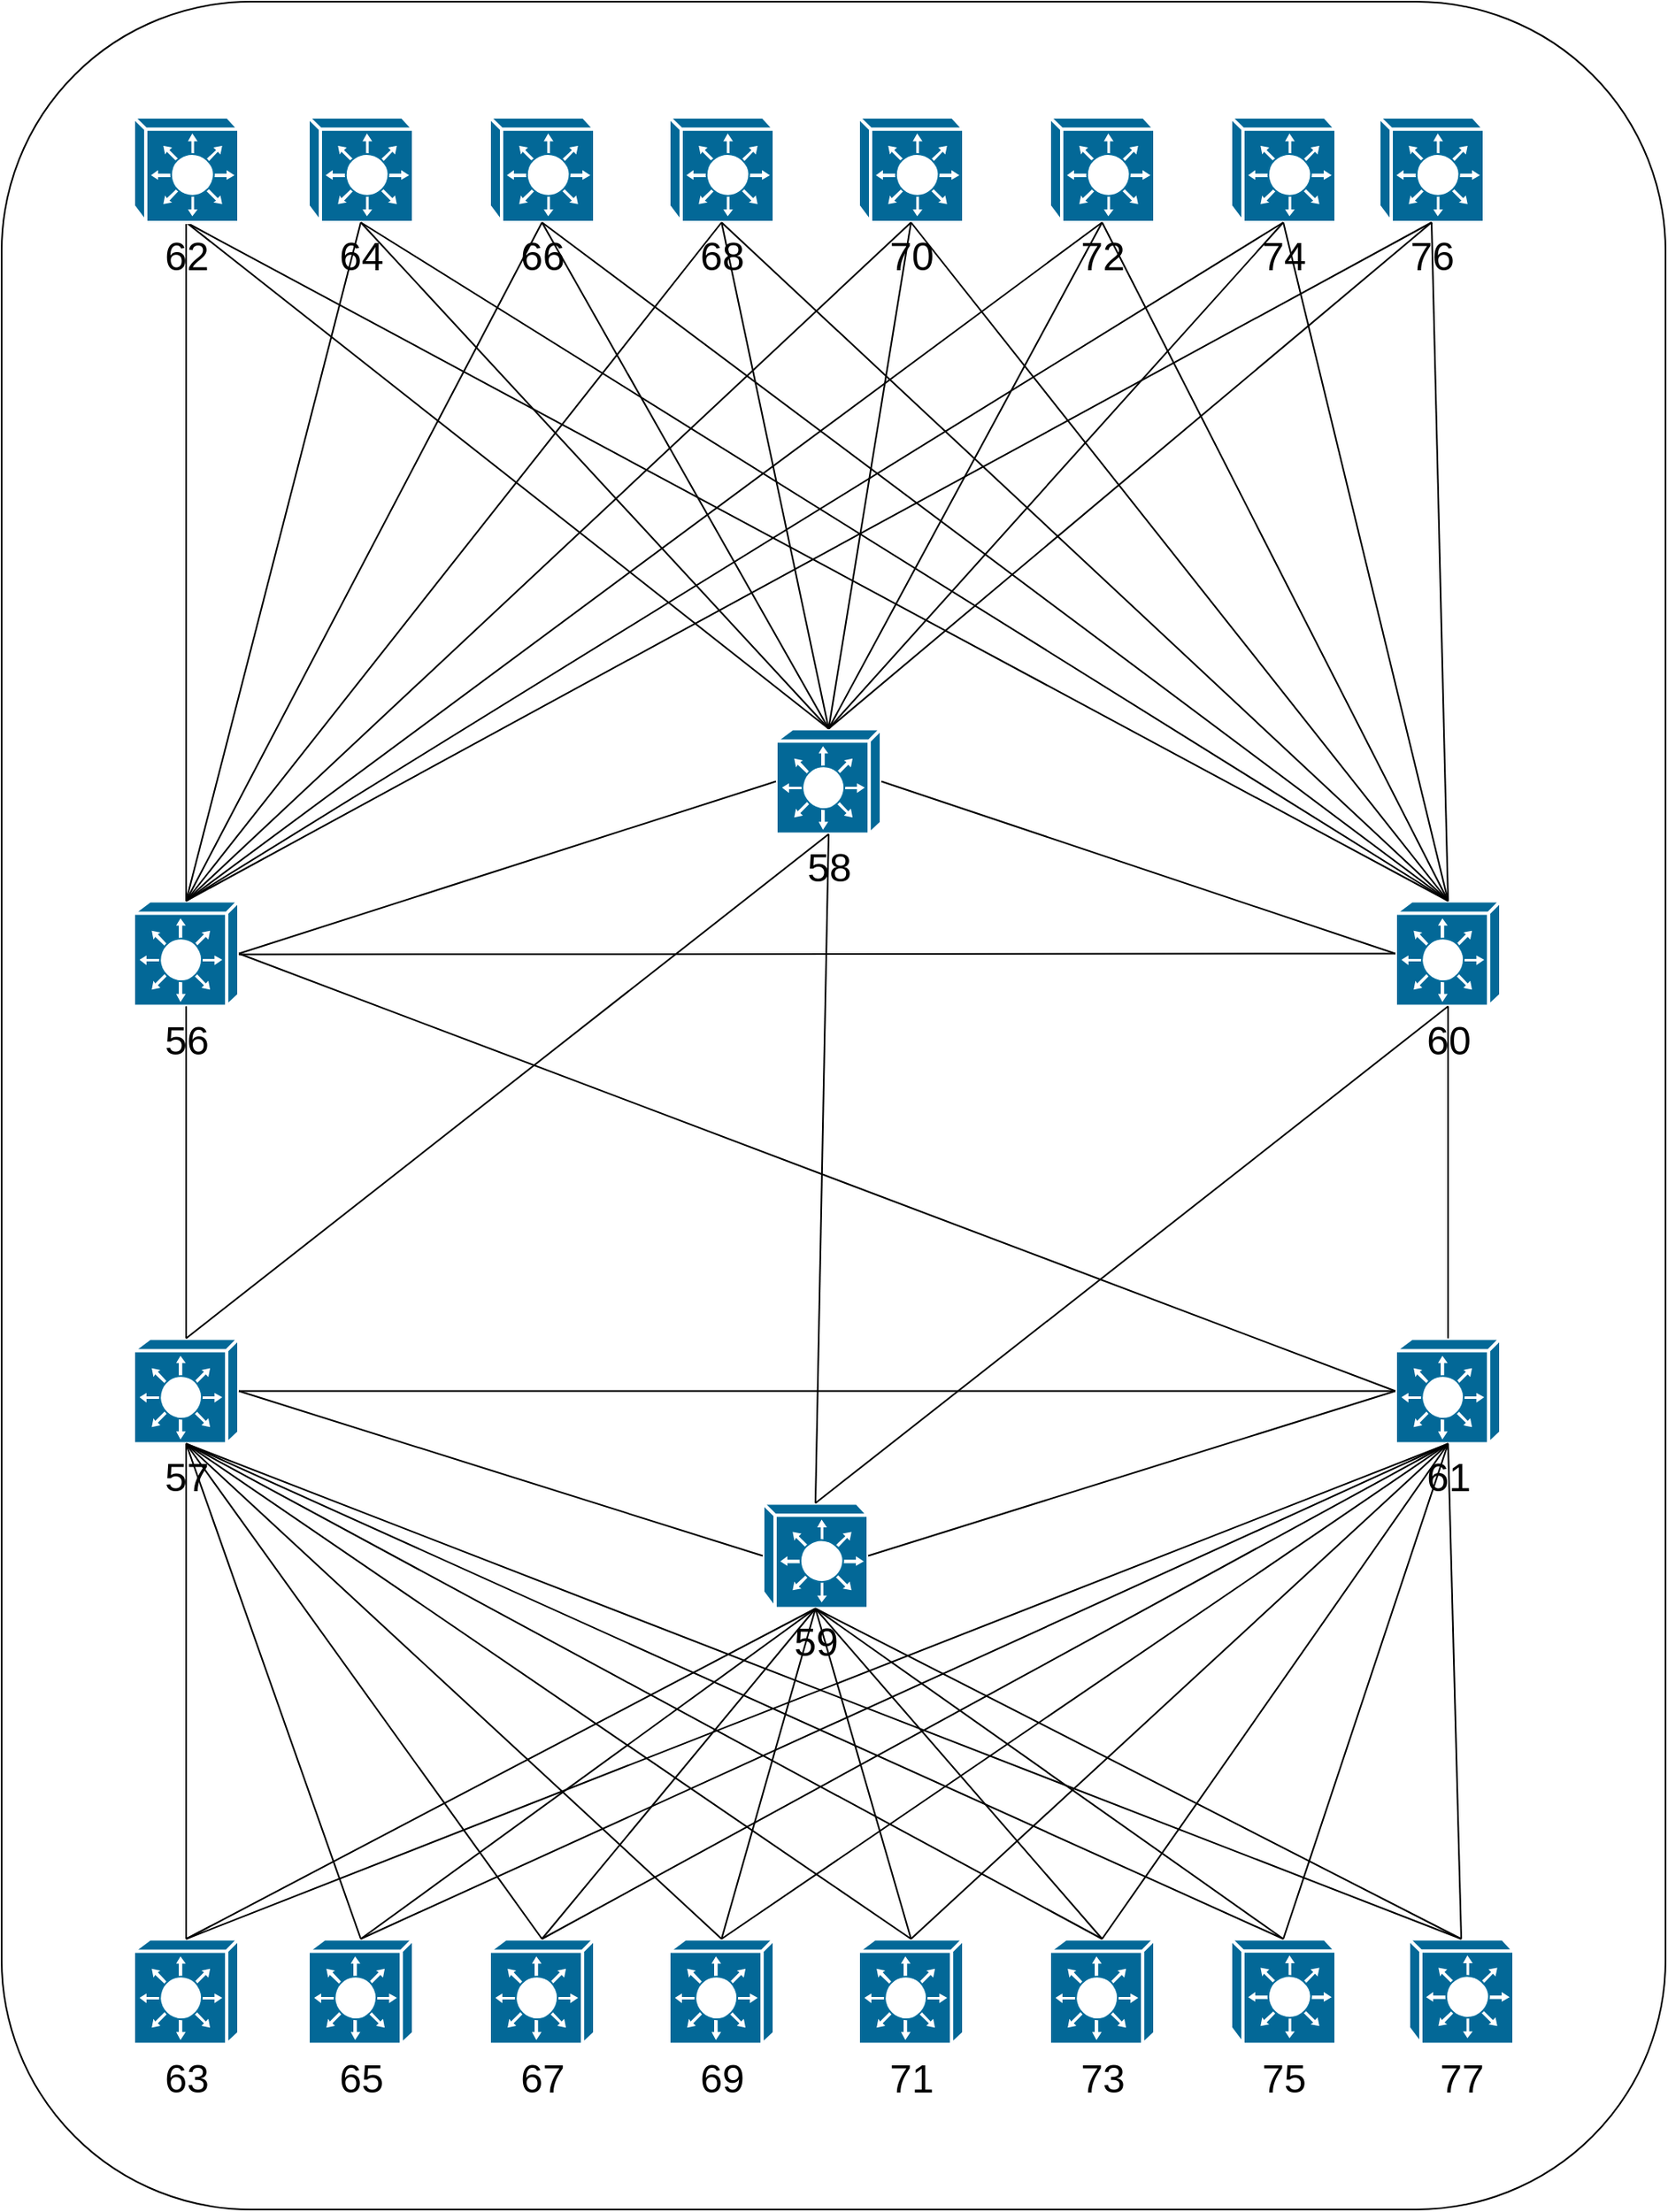 <mxfile version="14.1.8" type="device"><diagram id="rjde7laMvs6sN96tIrLQ" name="第 1 页"><mxGraphModel dx="1037" dy="-570" grid="1" gridSize="10" guides="1" tooltips="1" connect="1" arrows="1" fold="1" page="1" pageScale="1" pageWidth="827" pageHeight="1169" math="0" shadow="0"><root><mxCell id="0"/><mxCell id="1" parent="0"/><mxCell id="OoHhkS9jGcO-R6CdFSvu-1" value="" style="rounded=1;whiteSpace=wrap;html=1;" parent="1" vertex="1"><mxGeometry x="360" y="1710" width="1010" height="1340" as="geometry"/></mxCell><mxCell id="k5Slgiz3u0Eqy7hsrKSK-60" value="&lt;font style=&quot;font-size: 24px&quot;&gt;56&lt;/font&gt;" style="shape=mxgraph.cisco.switches.layer_3_switch;html=1;pointerEvents=1;dashed=0;fillColor=#036897;strokeColor=#ffffff;strokeWidth=2;verticalLabelPosition=bottom;verticalAlign=top;align=center;outlineConnect=0;" parent="1" vertex="1"><mxGeometry x="440" y="2255.75" width="64" height="64" as="geometry"/></mxCell><mxCell id="k5Slgiz3u0Eqy7hsrKSK-61" value="&lt;font style=&quot;font-size: 24px&quot;&gt;57&lt;/font&gt;" style="shape=mxgraph.cisco.switches.layer_3_switch;html=1;pointerEvents=1;dashed=0;fillColor=#036897;strokeColor=#ffffff;strokeWidth=2;verticalLabelPosition=bottom;verticalAlign=top;align=center;outlineConnect=0;" parent="1" vertex="1"><mxGeometry x="440" y="2521.25" width="64" height="64" as="geometry"/></mxCell><mxCell id="k5Slgiz3u0Eqy7hsrKSK-62" value="&lt;font style=&quot;font-size: 24px&quot;&gt;58&lt;/font&gt;" style="shape=mxgraph.cisco.switches.layer_3_switch;html=1;pointerEvents=1;dashed=0;fillColor=#036897;strokeColor=#ffffff;strokeWidth=2;verticalLabelPosition=bottom;verticalAlign=top;align=center;outlineConnect=0;" parent="1" vertex="1"><mxGeometry x="830" y="2151.25" width="64" height="64" as="geometry"/></mxCell><mxCell id="k5Slgiz3u0Eqy7hsrKSK-63" value="&lt;font style=&quot;font-size: 24px&quot;&gt;59&lt;/font&gt;" style="shape=mxgraph.cisco.switches.layer_3_switch;html=1;pointerEvents=1;dashed=0;fillColor=#036897;strokeColor=#ffffff;strokeWidth=2;verticalLabelPosition=bottom;verticalAlign=top;align=center;outlineConnect=0;direction=north;" parent="1" vertex="1"><mxGeometry x="822" y="2621.25" width="64" height="64" as="geometry"/></mxCell><mxCell id="k5Slgiz3u0Eqy7hsrKSK-72" value="&lt;font style=&quot;font-size: 24px&quot;&gt;60&lt;/font&gt;&lt;span style=&quot;color: rgba(0 , 0 , 0 , 0) ; font-family: monospace ; font-size: 0px&quot;&gt;%3CmxGraphModel%3E%3Croot%3E%3CmxCell%20id%3D%220%22%2F%3E%3CmxCell%20id%3D%221%22%20parent%3D%220%22%2F%3E%3CmxCell%20id%3D%222%22%20value%3D%22%26lt%3Bfont%20style%3D%26quot%3Bfont-size%3A%2024px%26quot%3B%26gt%3B0%26lt%3B%2Ffont%26gt%3B%22%20style%3D%22shape%3Dmxgraph.cisco.switches.layer_3_switch%3Bhtml%3D1%3BpointerEvents%3D1%3Bdashed%3D0%3BfillColor%3D%23036897%3BstrokeColor%3D%23ffffff%3BstrokeWidth%3D2%3BverticalLabelPosition%3Dbottom%3BverticalAlign%3Dtop%3Balign%3Dcenter%3BoutlineConnect%3D0%3B%22%20vertex%3D%221%22%20parent%3D%221%22%3E%3CmxGeometry%20x%3D%2290%22%20y%3D%2240%22%20width%3D%2264%22%20height%3D%2264%22%20as%3D%22geometry%22%2F%3E%3C%2FmxCell%3E%3C%2Froot%3E%3C%2FmxGraphModel%3E&lt;/span&gt;" style="shape=mxgraph.cisco.switches.layer_3_switch;html=1;pointerEvents=1;dashed=0;fillColor=#036897;strokeColor=#ffffff;strokeWidth=2;verticalLabelPosition=bottom;verticalAlign=top;align=center;outlineConnect=0;direction=east;" parent="1" vertex="1"><mxGeometry x="1206" y="2255.75" width="64" height="64" as="geometry"/></mxCell><mxCell id="k5Slgiz3u0Eqy7hsrKSK-73" value="&lt;font style=&quot;font-size: 24px&quot;&gt;61&lt;/font&gt;" style="shape=mxgraph.cisco.switches.layer_3_switch;html=1;pointerEvents=1;dashed=0;fillColor=#036897;strokeColor=#ffffff;strokeWidth=2;verticalLabelPosition=bottom;verticalAlign=top;align=center;outlineConnect=0;direction=east;" parent="1" vertex="1"><mxGeometry x="1206" y="2521.25" width="64" height="64" as="geometry"/></mxCell><mxCell id="k5Slgiz3u0Eqy7hsrKSK-75" value="&lt;font style=&quot;font-size: 24px&quot;&gt;63&lt;/font&gt;" style="shape=mxgraph.cisco.switches.layer_3_switch;html=1;pointerEvents=1;dashed=0;fillColor=#036897;strokeColor=#ffffff;strokeWidth=2;verticalLabelPosition=bottom;verticalAlign=top;align=center;outlineConnect=0;" parent="1" vertex="1"><mxGeometry x="440" y="2885.75" width="64" height="64" as="geometry"/></mxCell><mxCell id="k5Slgiz3u0Eqy7hsrKSK-76" value="&lt;font style=&quot;font-size: 24px&quot;&gt;64&lt;/font&gt;" style="shape=mxgraph.cisco.switches.layer_3_switch;html=1;pointerEvents=1;dashed=0;fillColor=#036897;strokeColor=#ffffff;strokeWidth=2;verticalLabelPosition=bottom;verticalAlign=top;align=center;outlineConnect=0;direction=north;" parent="1" vertex="1"><mxGeometry x="546" y="1780" width="64" height="64" as="geometry"/></mxCell><mxCell id="k5Slgiz3u0Eqy7hsrKSK-77" value="&lt;font style=&quot;font-size: 24px&quot;&gt;65&lt;/font&gt;" style="shape=mxgraph.cisco.switches.layer_3_switch;html=1;pointerEvents=1;dashed=0;fillColor=#036897;strokeColor=#ffffff;strokeWidth=2;verticalLabelPosition=bottom;verticalAlign=top;align=center;outlineConnect=0;" parent="1" vertex="1"><mxGeometry x="546" y="2885.75" width="64" height="64" as="geometry"/></mxCell><mxCell id="k5Slgiz3u0Eqy7hsrKSK-78" value="&lt;font style=&quot;font-size: 24px&quot;&gt;66&lt;/font&gt;" style="shape=mxgraph.cisco.switches.layer_3_switch;html=1;pointerEvents=1;dashed=0;fillColor=#036897;strokeColor=#ffffff;strokeWidth=2;verticalLabelPosition=bottom;verticalAlign=top;align=center;outlineConnect=0;direction=north;" parent="1" vertex="1"><mxGeometry x="656" y="1780" width="64" height="64" as="geometry"/></mxCell><mxCell id="k5Slgiz3u0Eqy7hsrKSK-79" value="&lt;span style=&quot;font-size: 24px&quot;&gt;67&lt;/span&gt;" style="shape=mxgraph.cisco.switches.layer_3_switch;html=1;pointerEvents=1;dashed=0;fillColor=#036897;strokeColor=#ffffff;strokeWidth=2;verticalLabelPosition=bottom;verticalAlign=top;align=center;outlineConnect=0;" parent="1" vertex="1"><mxGeometry x="656" y="2885.75" width="64" height="64" as="geometry"/></mxCell><mxCell id="k5Slgiz3u0Eqy7hsrKSK-80" value="&lt;font style=&quot;font-size: 24px&quot;&gt;68&lt;/font&gt;" style="shape=mxgraph.cisco.switches.layer_3_switch;html=1;pointerEvents=1;dashed=0;fillColor=#036897;strokeColor=#ffffff;strokeWidth=2;verticalLabelPosition=bottom;verticalAlign=top;align=center;outlineConnect=0;direction=north;" parent="1" vertex="1"><mxGeometry x="765" y="1780" width="64" height="64" as="geometry"/></mxCell><mxCell id="k5Slgiz3u0Eqy7hsrKSK-81" value="&lt;font style=&quot;font-size: 24px&quot;&gt;69&lt;/font&gt;" style="shape=mxgraph.cisco.switches.layer_3_switch;html=1;pointerEvents=1;dashed=0;fillColor=#036897;strokeColor=#ffffff;strokeWidth=2;verticalLabelPosition=bottom;verticalAlign=top;align=center;outlineConnect=0;" parent="1" vertex="1"><mxGeometry x="765" y="2885.75" width="64" height="64" as="geometry"/></mxCell><mxCell id="k5Slgiz3u0Eqy7hsrKSK-83" value="&lt;font style=&quot;font-size: 24px&quot;&gt;70&lt;/font&gt;" style="shape=mxgraph.cisco.switches.layer_3_switch;html=1;pointerEvents=1;dashed=0;fillColor=#036897;strokeColor=#ffffff;strokeWidth=2;verticalLabelPosition=bottom;verticalAlign=top;align=center;outlineConnect=0;direction=north;" parent="1" vertex="1"><mxGeometry x="880" y="1780" width="64" height="64" as="geometry"/></mxCell><mxCell id="k5Slgiz3u0Eqy7hsrKSK-86" value="&lt;font style=&quot;font-size: 24px&quot;&gt;71&lt;/font&gt;" style="shape=mxgraph.cisco.switches.layer_3_switch;html=1;pointerEvents=1;dashed=0;fillColor=#036897;strokeColor=#ffffff;strokeWidth=2;verticalLabelPosition=bottom;verticalAlign=top;align=center;outlineConnect=0;" parent="1" vertex="1"><mxGeometry x="880" y="2885.75" width="64" height="64" as="geometry"/></mxCell><mxCell id="k5Slgiz3u0Eqy7hsrKSK-87" value="&lt;font style=&quot;font-size: 24px&quot;&gt;72&lt;/font&gt;" style="shape=mxgraph.cisco.switches.layer_3_switch;html=1;pointerEvents=1;dashed=0;fillColor=#036897;strokeColor=#ffffff;strokeWidth=2;verticalLabelPosition=bottom;verticalAlign=top;align=center;outlineConnect=0;direction=north;" parent="1" vertex="1"><mxGeometry x="996" y="1780" width="64" height="64" as="geometry"/></mxCell><mxCell id="k5Slgiz3u0Eqy7hsrKSK-88" value="&lt;font style=&quot;font-size: 24px&quot;&gt;73&lt;/font&gt;" style="shape=mxgraph.cisco.switches.layer_3_switch;html=1;pointerEvents=1;dashed=0;fillColor=#036897;strokeColor=#ffffff;strokeWidth=2;verticalLabelPosition=bottom;verticalAlign=top;align=center;outlineConnect=0;" parent="1" vertex="1"><mxGeometry x="996" y="2885.75" width="64" height="64" as="geometry"/></mxCell><mxCell id="k5Slgiz3u0Eqy7hsrKSK-89" value="&lt;font style=&quot;font-size: 24px&quot;&gt;74&lt;/font&gt;" style="shape=mxgraph.cisco.switches.layer_3_switch;html=1;pointerEvents=1;dashed=0;fillColor=#036897;strokeColor=#ffffff;strokeWidth=2;verticalLabelPosition=bottom;verticalAlign=top;align=center;outlineConnect=0;direction=north;" parent="1" vertex="1"><mxGeometry x="1106" y="1780" width="64" height="64" as="geometry"/></mxCell><mxCell id="k5Slgiz3u0Eqy7hsrKSK-90" value="&lt;font style=&quot;font-size: 24px&quot;&gt;75&lt;/font&gt;" style="shape=mxgraph.cisco.switches.layer_3_switch;html=1;pointerEvents=1;dashed=0;fillColor=#036897;strokeColor=#ffffff;strokeWidth=2;verticalLabelPosition=bottom;verticalAlign=top;align=center;outlineConnect=0;direction=north;" parent="1" vertex="1"><mxGeometry x="1106" y="2885.75" width="64" height="64" as="geometry"/></mxCell><mxCell id="k5Slgiz3u0Eqy7hsrKSK-91" value="&lt;font style=&quot;font-size: 24px&quot;&gt;76&lt;/font&gt;" style="shape=mxgraph.cisco.switches.layer_3_switch;html=1;pointerEvents=1;dashed=0;fillColor=#036897;strokeColor=#ffffff;strokeWidth=2;verticalLabelPosition=bottom;verticalAlign=top;align=center;outlineConnect=0;direction=north;" parent="1" vertex="1"><mxGeometry x="1196" y="1780" width="64" height="64" as="geometry"/></mxCell><mxCell id="k5Slgiz3u0Eqy7hsrKSK-92" value="&lt;font style=&quot;font-size: 24px&quot;&gt;77&lt;/font&gt;" style="shape=mxgraph.cisco.switches.layer_3_switch;html=1;pointerEvents=1;dashed=0;fillColor=#036897;strokeColor=#ffffff;strokeWidth=2;verticalLabelPosition=bottom;verticalAlign=top;align=center;outlineConnect=0;direction=north;" parent="1" vertex="1"><mxGeometry x="1214" y="2885.75" width="64" height="64" as="geometry"/></mxCell><mxCell id="k5Slgiz3u0Eqy7hsrKSK-444" value="" style="endArrow=none;html=1;entryX=1;entryY=0.5;entryDx=0;entryDy=0;entryPerimeter=0;exitX=0;exitY=0.5;exitDx=0;exitDy=0;exitPerimeter=0;" parent="1" source="k5Slgiz3u0Eqy7hsrKSK-62" target="k5Slgiz3u0Eqy7hsrKSK-60" edge="1"><mxGeometry width="50" height="50" relative="1" as="geometry"><mxPoint x="1286" y="2485.75" as="sourcePoint"/><mxPoint x="1336" y="2435.75" as="targetPoint"/></mxGeometry></mxCell><mxCell id="k5Slgiz3u0Eqy7hsrKSK-445" value="" style="endArrow=none;html=1;entryX=0.5;entryY=1;entryDx=0;entryDy=0;entryPerimeter=0;exitX=0.5;exitY=0;exitDx=0;exitDy=0;exitPerimeter=0;" parent="1" source="k5Slgiz3u0Eqy7hsrKSK-61" target="k5Slgiz3u0Eqy7hsrKSK-60" edge="1"><mxGeometry width="50" height="50" relative="1" as="geometry"><mxPoint x="1286" y="2485.75" as="sourcePoint"/><mxPoint x="1336" y="2435.75" as="targetPoint"/></mxGeometry></mxCell><mxCell id="k5Slgiz3u0Eqy7hsrKSK-446" value="" style="endArrow=none;html=1;exitX=0;exitY=0.5;exitDx=0;exitDy=0;exitPerimeter=0;" parent="1" source="k5Slgiz3u0Eqy7hsrKSK-72" edge="1"><mxGeometry width="50" height="50" relative="1" as="geometry"><mxPoint x="1316" y="2245.75" as="sourcePoint"/><mxPoint x="504" y="2288.25" as="targetPoint"/></mxGeometry></mxCell><mxCell id="k5Slgiz3u0Eqy7hsrKSK-447" value="" style="endArrow=none;html=1;exitX=1;exitY=0.5;exitDx=0;exitDy=0;exitPerimeter=0;entryX=0;entryY=0.5;entryDx=0;entryDy=0;entryPerimeter=0;" parent="1" source="k5Slgiz3u0Eqy7hsrKSK-60" target="k5Slgiz3u0Eqy7hsrKSK-73" edge="1"><mxGeometry width="50" height="50" relative="1" as="geometry"><mxPoint x="1316" y="2245.75" as="sourcePoint"/><mxPoint x="1366" y="2195.75" as="targetPoint"/></mxGeometry></mxCell><mxCell id="k5Slgiz3u0Eqy7hsrKSK-448" value="" style="endArrow=none;html=1;exitX=0;exitY=0.5;exitDx=0;exitDy=0;exitPerimeter=0;entryX=0.5;entryY=0;entryDx=0;entryDy=0;entryPerimeter=0;" parent="1" source="k5Slgiz3u0Eqy7hsrKSK-74" target="k5Slgiz3u0Eqy7hsrKSK-60" edge="1"><mxGeometry width="50" height="50" relative="1" as="geometry"><mxPoint x="1316" y="2245.75" as="sourcePoint"/><mxPoint x="1396" y="2227.75" as="targetPoint"/></mxGeometry></mxCell><mxCell id="k5Slgiz3u0Eqy7hsrKSK-449" value="" style="endArrow=none;html=1;entryX=0.5;entryY=0;entryDx=0;entryDy=0;entryPerimeter=0;exitX=0;exitY=0.5;exitDx=0;exitDy=0;exitPerimeter=0;" parent="1" source="k5Slgiz3u0Eqy7hsrKSK-76" target="k5Slgiz3u0Eqy7hsrKSK-60" edge="1"><mxGeometry width="50" height="50" relative="1" as="geometry"><mxPoint x="1506" y="2075.75" as="sourcePoint"/><mxPoint x="1366" y="2195.75" as="targetPoint"/></mxGeometry></mxCell><mxCell id="k5Slgiz3u0Eqy7hsrKSK-450" value="" style="endArrow=none;html=1;entryX=0;entryY=0.5;entryDx=0;entryDy=0;entryPerimeter=0;exitX=0.5;exitY=0;exitDx=0;exitDy=0;exitPerimeter=0;" parent="1" source="k5Slgiz3u0Eqy7hsrKSK-60" target="k5Slgiz3u0Eqy7hsrKSK-78" edge="1"><mxGeometry width="50" height="50" relative="1" as="geometry"><mxPoint x="1316" y="2245.75" as="sourcePoint"/><mxPoint x="1366" y="2195.75" as="targetPoint"/></mxGeometry></mxCell><mxCell id="k5Slgiz3u0Eqy7hsrKSK-451" value="" style="endArrow=none;html=1;entryX=0;entryY=0.5;entryDx=0;entryDy=0;entryPerimeter=0;exitX=0.5;exitY=0;exitDx=0;exitDy=0;exitPerimeter=0;" parent="1" source="k5Slgiz3u0Eqy7hsrKSK-60" target="k5Slgiz3u0Eqy7hsrKSK-80" edge="1"><mxGeometry width="50" height="50" relative="1" as="geometry"><mxPoint x="1316" y="2245.75" as="sourcePoint"/><mxPoint x="1366" y="2195.75" as="targetPoint"/></mxGeometry></mxCell><mxCell id="k5Slgiz3u0Eqy7hsrKSK-452" value="" style="endArrow=none;html=1;exitX=0;exitY=0.5;exitDx=0;exitDy=0;exitPerimeter=0;entryX=0.5;entryY=0;entryDx=0;entryDy=0;entryPerimeter=0;" parent="1" source="k5Slgiz3u0Eqy7hsrKSK-83" target="k5Slgiz3u0Eqy7hsrKSK-60" edge="1"><mxGeometry width="50" height="50" relative="1" as="geometry"><mxPoint x="1056" y="2245.75" as="sourcePoint"/><mxPoint x="1106" y="2195.75" as="targetPoint"/></mxGeometry></mxCell><mxCell id="k5Slgiz3u0Eqy7hsrKSK-453" value="" style="endArrow=none;html=1;entryX=0.5;entryY=0;entryDx=0;entryDy=0;entryPerimeter=0;exitX=0;exitY=0.5;exitDx=0;exitDy=0;exitPerimeter=0;" parent="1" source="k5Slgiz3u0Eqy7hsrKSK-87" target="k5Slgiz3u0Eqy7hsrKSK-60" edge="1"><mxGeometry width="50" height="50" relative="1" as="geometry"><mxPoint x="1216" y="2245.75" as="sourcePoint"/><mxPoint x="1266" y="2195.75" as="targetPoint"/></mxGeometry></mxCell><mxCell id="k5Slgiz3u0Eqy7hsrKSK-454" value="" style="endArrow=none;html=1;entryX=0.5;entryY=0;entryDx=0;entryDy=0;entryPerimeter=0;exitX=0;exitY=0.5;exitDx=0;exitDy=0;exitPerimeter=0;" parent="1" source="k5Slgiz3u0Eqy7hsrKSK-89" target="k5Slgiz3u0Eqy7hsrKSK-60" edge="1"><mxGeometry width="50" height="50" relative="1" as="geometry"><mxPoint x="1216" y="2245.75" as="sourcePoint"/><mxPoint x="1266" y="2195.75" as="targetPoint"/></mxGeometry></mxCell><mxCell id="k5Slgiz3u0Eqy7hsrKSK-455" value="" style="endArrow=none;html=1;entryX=0.5;entryY=0;entryDx=0;entryDy=0;entryPerimeter=0;exitX=0;exitY=0.5;exitDx=0;exitDy=0;exitPerimeter=0;" parent="1" source="k5Slgiz3u0Eqy7hsrKSK-91" target="k5Slgiz3u0Eqy7hsrKSK-60" edge="1"><mxGeometry width="50" height="50" relative="1" as="geometry"><mxPoint x="1216" y="2245.75" as="sourcePoint"/><mxPoint x="1266" y="2195.75" as="targetPoint"/></mxGeometry></mxCell><mxCell id="k5Slgiz3u0Eqy7hsrKSK-456" value="" style="endArrow=none;html=1;exitX=1;exitY=0.5;exitDx=0;exitDy=0;exitPerimeter=0;entryX=0.5;entryY=0;entryDx=0;entryDy=0;entryPerimeter=0;" parent="1" source="k5Slgiz3u0Eqy7hsrKSK-61" target="k5Slgiz3u0Eqy7hsrKSK-63" edge="1"><mxGeometry width="50" height="50" relative="1" as="geometry"><mxPoint x="996" y="2245.75" as="sourcePoint"/><mxPoint x="1046" y="2195.75" as="targetPoint"/></mxGeometry></mxCell><mxCell id="k5Slgiz3u0Eqy7hsrKSK-457" value="" style="endArrow=none;html=1;entryX=0.5;entryY=0;entryDx=0;entryDy=0;entryPerimeter=0;exitX=0.5;exitY=1;exitDx=0;exitDy=0;exitPerimeter=0;" parent="1" source="k5Slgiz3u0Eqy7hsrKSK-62" target="k5Slgiz3u0Eqy7hsrKSK-61" edge="1"><mxGeometry width="50" height="50" relative="1" as="geometry"><mxPoint x="956" y="2305.75" as="sourcePoint"/><mxPoint x="1006" y="2255.75" as="targetPoint"/></mxGeometry></mxCell><mxCell id="k5Slgiz3u0Eqy7hsrKSK-458" value="" style="endArrow=none;html=1;exitX=1;exitY=0.5;exitDx=0;exitDy=0;exitPerimeter=0;entryX=0;entryY=0.5;entryDx=0;entryDy=0;entryPerimeter=0;" parent="1" source="k5Slgiz3u0Eqy7hsrKSK-61" target="k5Slgiz3u0Eqy7hsrKSK-73" edge="1"><mxGeometry width="50" height="50" relative="1" as="geometry"><mxPoint x="856" y="2435.75" as="sourcePoint"/><mxPoint x="1006" y="2255.75" as="targetPoint"/></mxGeometry></mxCell><mxCell id="k5Slgiz3u0Eqy7hsrKSK-459" value="" style="endArrow=none;html=1;exitX=0.5;exitY=1;exitDx=0;exitDy=0;exitPerimeter=0;entryX=0.5;entryY=0;entryDx=0;entryDy=0;entryPerimeter=0;" parent="1" source="k5Slgiz3u0Eqy7hsrKSK-61" target="k5Slgiz3u0Eqy7hsrKSK-75" edge="1"><mxGeometry width="50" height="50" relative="1" as="geometry"><mxPoint x="956" y="2305.75" as="sourcePoint"/><mxPoint x="1006" y="2255.75" as="targetPoint"/></mxGeometry></mxCell><mxCell id="k5Slgiz3u0Eqy7hsrKSK-460" value="" style="endArrow=none;html=1;entryX=0.5;entryY=1;entryDx=0;entryDy=0;entryPerimeter=0;exitX=0.5;exitY=0;exitDx=0;exitDy=0;exitPerimeter=0;" parent="1" source="k5Slgiz3u0Eqy7hsrKSK-79" target="k5Slgiz3u0Eqy7hsrKSK-61" edge="1"><mxGeometry width="50" height="50" relative="1" as="geometry"><mxPoint x="956" y="2305.75" as="sourcePoint"/><mxPoint x="1006" y="2255.75" as="targetPoint"/></mxGeometry></mxCell><mxCell id="k5Slgiz3u0Eqy7hsrKSK-461" value="" style="endArrow=none;html=1;entryX=0.5;entryY=0;entryDx=0;entryDy=0;entryPerimeter=0;exitX=0.5;exitY=1;exitDx=0;exitDy=0;exitPerimeter=0;" parent="1" source="k5Slgiz3u0Eqy7hsrKSK-61" target="k5Slgiz3u0Eqy7hsrKSK-77" edge="1"><mxGeometry width="50" height="50" relative="1" as="geometry"><mxPoint x="536" y="2551.25" as="sourcePoint"/><mxPoint x="756" y="2255.75" as="targetPoint"/></mxGeometry></mxCell><mxCell id="k5Slgiz3u0Eqy7hsrKSK-462" value="" style="endArrow=none;html=1;entryX=0.5;entryY=1;entryDx=0;entryDy=0;entryPerimeter=0;exitX=0.5;exitY=0;exitDx=0;exitDy=0;exitPerimeter=0;" parent="1" source="k5Slgiz3u0Eqy7hsrKSK-81" target="k5Slgiz3u0Eqy7hsrKSK-61" edge="1"><mxGeometry width="50" height="50" relative="1" as="geometry"><mxPoint x="706" y="2305.75" as="sourcePoint"/><mxPoint x="756" y="2255.75" as="targetPoint"/></mxGeometry></mxCell><mxCell id="k5Slgiz3u0Eqy7hsrKSK-463" value="" style="endArrow=none;html=1;entryX=0.5;entryY=0;entryDx=0;entryDy=0;entryPerimeter=0;exitX=0.5;exitY=1;exitDx=0;exitDy=0;exitPerimeter=0;" parent="1" source="k5Slgiz3u0Eqy7hsrKSK-61" target="k5Slgiz3u0Eqy7hsrKSK-86" edge="1"><mxGeometry width="50" height="50" relative="1" as="geometry"><mxPoint x="706" y="2305.75" as="sourcePoint"/><mxPoint x="756" y="2255.75" as="targetPoint"/></mxGeometry></mxCell><mxCell id="k5Slgiz3u0Eqy7hsrKSK-464" value="" style="endArrow=none;html=1;entryX=0.5;entryY=0;entryDx=0;entryDy=0;entryPerimeter=0;exitX=0.5;exitY=1;exitDx=0;exitDy=0;exitPerimeter=0;" parent="1" source="k5Slgiz3u0Eqy7hsrKSK-61" target="k5Slgiz3u0Eqy7hsrKSK-88" edge="1"><mxGeometry width="50" height="50" relative="1" as="geometry"><mxPoint x="706" y="2305.75" as="sourcePoint"/><mxPoint x="756" y="2255.75" as="targetPoint"/></mxGeometry></mxCell><mxCell id="k5Slgiz3u0Eqy7hsrKSK-465" value="" style="endArrow=none;html=1;entryX=1;entryY=0.5;entryDx=0;entryDy=0;entryPerimeter=0;exitX=0.5;exitY=1;exitDx=0;exitDy=0;exitPerimeter=0;" parent="1" source="k5Slgiz3u0Eqy7hsrKSK-61" target="k5Slgiz3u0Eqy7hsrKSK-92" edge="1"><mxGeometry width="50" height="50" relative="1" as="geometry"><mxPoint x="706" y="2305.75" as="sourcePoint"/><mxPoint x="756" y="2255.75" as="targetPoint"/></mxGeometry></mxCell><mxCell id="k5Slgiz3u0Eqy7hsrKSK-466" value="" style="endArrow=none;html=1;exitX=0.5;exitY=1;exitDx=0;exitDy=0;exitPerimeter=0;entryX=1;entryY=0.5;entryDx=0;entryDy=0;entryPerimeter=0;" parent="1" source="k5Slgiz3u0Eqy7hsrKSK-61" target="k5Slgiz3u0Eqy7hsrKSK-90" edge="1"><mxGeometry width="50" height="50" relative="1" as="geometry"><mxPoint x="706" y="2305.75" as="sourcePoint"/><mxPoint x="756" y="2255.75" as="targetPoint"/></mxGeometry></mxCell><mxCell id="k5Slgiz3u0Eqy7hsrKSK-467" value="" style="endArrow=none;html=1;entryX=0.5;entryY=1;entryDx=0;entryDy=0;entryPerimeter=0;exitX=1;exitY=0.5;exitDx=0;exitDy=0;exitPerimeter=0;" parent="1" source="k5Slgiz3u0Eqy7hsrKSK-63" target="k5Slgiz3u0Eqy7hsrKSK-62" edge="1"><mxGeometry width="50" height="50" relative="1" as="geometry"><mxPoint x="876" y="2305.75" as="sourcePoint"/><mxPoint x="926" y="2255.75" as="targetPoint"/></mxGeometry></mxCell><mxCell id="k5Slgiz3u0Eqy7hsrKSK-468" value="" style="endArrow=none;html=1;entryX=1;entryY=0.5;entryDx=0;entryDy=0;entryPerimeter=0;exitX=0;exitY=0.5;exitDx=0;exitDy=0;exitPerimeter=0;" parent="1" source="k5Slgiz3u0Eqy7hsrKSK-72" target="k5Slgiz3u0Eqy7hsrKSK-62" edge="1"><mxGeometry width="50" height="50" relative="1" as="geometry"><mxPoint x="876" y="2305.75" as="sourcePoint"/><mxPoint x="926" y="2255.75" as="targetPoint"/></mxGeometry></mxCell><mxCell id="k5Slgiz3u0Eqy7hsrKSK-469" value="" style="endArrow=none;html=1;exitX=0;exitY=0.5;exitDx=0;exitDy=0;exitPerimeter=0;entryX=0.5;entryY=0;entryDx=0;entryDy=0;entryPerimeter=0;" parent="1" source="k5Slgiz3u0Eqy7hsrKSK-74" target="k5Slgiz3u0Eqy7hsrKSK-62" edge="1"><mxGeometry width="50" height="50" relative="1" as="geometry"><mxPoint x="876" y="2305.75" as="sourcePoint"/><mxPoint x="926" y="2255.75" as="targetPoint"/></mxGeometry></mxCell><mxCell id="k5Slgiz3u0Eqy7hsrKSK-470" value="" style="endArrow=none;html=1;entryX=0;entryY=0.5;entryDx=0;entryDy=0;entryPerimeter=0;exitX=0.5;exitY=0;exitDx=0;exitDy=0;exitPerimeter=0;" parent="1" source="k5Slgiz3u0Eqy7hsrKSK-62" target="k5Slgiz3u0Eqy7hsrKSK-76" edge="1"><mxGeometry width="50" height="50" relative="1" as="geometry"><mxPoint x="1206" y="2295.75" as="sourcePoint"/><mxPoint x="1256" y="2245.75" as="targetPoint"/></mxGeometry></mxCell><mxCell id="k5Slgiz3u0Eqy7hsrKSK-471" value="" style="endArrow=none;html=1;entryX=0;entryY=0.5;entryDx=0;entryDy=0;entryPerimeter=0;exitX=0.5;exitY=0;exitDx=0;exitDy=0;exitPerimeter=0;" parent="1" source="k5Slgiz3u0Eqy7hsrKSK-62" target="k5Slgiz3u0Eqy7hsrKSK-78" edge="1"><mxGeometry width="50" height="50" relative="1" as="geometry"><mxPoint x="1206" y="2295.75" as="sourcePoint"/><mxPoint x="1256" y="2245.75" as="targetPoint"/></mxGeometry></mxCell><mxCell id="k5Slgiz3u0Eqy7hsrKSK-472" value="" style="endArrow=none;html=1;entryX=0;entryY=0.5;entryDx=0;entryDy=0;entryPerimeter=0;exitX=0.5;exitY=0;exitDx=0;exitDy=0;exitPerimeter=0;" parent="1" source="k5Slgiz3u0Eqy7hsrKSK-62" target="k5Slgiz3u0Eqy7hsrKSK-80" edge="1"><mxGeometry width="50" height="50" relative="1" as="geometry"><mxPoint x="1206" y="2295.75" as="sourcePoint"/><mxPoint x="1256" y="2245.75" as="targetPoint"/></mxGeometry></mxCell><mxCell id="k5Slgiz3u0Eqy7hsrKSK-473" value="" style="endArrow=none;html=1;entryX=0.5;entryY=0;entryDx=0;entryDy=0;entryPerimeter=0;exitX=0;exitY=0.5;exitDx=0;exitDy=0;exitPerimeter=0;" parent="1" source="k5Slgiz3u0Eqy7hsrKSK-83" target="k5Slgiz3u0Eqy7hsrKSK-62" edge="1"><mxGeometry width="50" height="50" relative="1" as="geometry"><mxPoint x="1206" y="2295.75" as="sourcePoint"/><mxPoint x="1256" y="2245.75" as="targetPoint"/></mxGeometry></mxCell><mxCell id="k5Slgiz3u0Eqy7hsrKSK-474" value="" style="endArrow=none;html=1;entryX=0;entryY=0.5;entryDx=0;entryDy=0;entryPerimeter=0;exitX=0.5;exitY=0;exitDx=0;exitDy=0;exitPerimeter=0;" parent="1" source="k5Slgiz3u0Eqy7hsrKSK-62" target="k5Slgiz3u0Eqy7hsrKSK-87" edge="1"><mxGeometry width="50" height="50" relative="1" as="geometry"><mxPoint x="1206" y="2295.75" as="sourcePoint"/><mxPoint x="1256" y="2245.75" as="targetPoint"/></mxGeometry></mxCell><mxCell id="k5Slgiz3u0Eqy7hsrKSK-475" value="" style="endArrow=none;html=1;entryX=0;entryY=0.5;entryDx=0;entryDy=0;entryPerimeter=0;exitX=0.5;exitY=0;exitDx=0;exitDy=0;exitPerimeter=0;" parent="1" source="k5Slgiz3u0Eqy7hsrKSK-62" target="k5Slgiz3u0Eqy7hsrKSK-89" edge="1"><mxGeometry width="50" height="50" relative="1" as="geometry"><mxPoint x="1206" y="2295.75" as="sourcePoint"/><mxPoint x="1256" y="2245.75" as="targetPoint"/></mxGeometry></mxCell><mxCell id="k5Slgiz3u0Eqy7hsrKSK-476" value="" style="endArrow=none;html=1;entryX=0;entryY=0.5;entryDx=0;entryDy=0;entryPerimeter=0;exitX=0.5;exitY=0;exitDx=0;exitDy=0;exitPerimeter=0;" parent="1" source="k5Slgiz3u0Eqy7hsrKSK-62" target="k5Slgiz3u0Eqy7hsrKSK-91" edge="1"><mxGeometry width="50" height="50" relative="1" as="geometry"><mxPoint x="1206" y="2295.75" as="sourcePoint"/><mxPoint x="1256" y="2245.75" as="targetPoint"/></mxGeometry></mxCell><mxCell id="k5Slgiz3u0Eqy7hsrKSK-477" value="" style="endArrow=none;html=1;exitX=1;exitY=0.5;exitDx=0;exitDy=0;exitPerimeter=0;entryX=0.5;entryY=1;entryDx=0;entryDy=0;entryPerimeter=0;" parent="1" source="k5Slgiz3u0Eqy7hsrKSK-63" target="k5Slgiz3u0Eqy7hsrKSK-72" edge="1"><mxGeometry width="50" height="50" relative="1" as="geometry"><mxPoint x="1066" y="2275.75" as="sourcePoint"/><mxPoint x="1116" y="2225.75" as="targetPoint"/></mxGeometry></mxCell><mxCell id="k5Slgiz3u0Eqy7hsrKSK-478" value="" style="endArrow=none;html=1;exitX=0.5;exitY=1;exitDx=0;exitDy=0;exitPerimeter=0;entryX=0;entryY=0.5;entryDx=0;entryDy=0;entryPerimeter=0;" parent="1" source="k5Slgiz3u0Eqy7hsrKSK-63" target="k5Slgiz3u0Eqy7hsrKSK-73" edge="1"><mxGeometry width="50" height="50" relative="1" as="geometry"><mxPoint x="1066" y="2275.75" as="sourcePoint"/><mxPoint x="1116" y="2225.75" as="targetPoint"/></mxGeometry></mxCell><mxCell id="k5Slgiz3u0Eqy7hsrKSK-479" value="" style="endArrow=none;html=1;exitX=0;exitY=0.5;exitDx=0;exitDy=0;exitPerimeter=0;entryX=0.5;entryY=0;entryDx=0;entryDy=0;entryPerimeter=0;" parent="1" source="k5Slgiz3u0Eqy7hsrKSK-63" target="k5Slgiz3u0Eqy7hsrKSK-75" edge="1"><mxGeometry width="50" height="50" relative="1" as="geometry"><mxPoint x="926" y="2255.75" as="sourcePoint"/><mxPoint x="976" y="2205.75" as="targetPoint"/></mxGeometry></mxCell><mxCell id="k5Slgiz3u0Eqy7hsrKSK-480" value="" style="endArrow=none;html=1;entryX=0;entryY=0.5;entryDx=0;entryDy=0;entryPerimeter=0;exitX=0.5;exitY=0;exitDx=0;exitDy=0;exitPerimeter=0;" parent="1" source="k5Slgiz3u0Eqy7hsrKSK-77" target="k5Slgiz3u0Eqy7hsrKSK-63" edge="1"><mxGeometry width="50" height="50" relative="1" as="geometry"><mxPoint x="706" y="2255.75" as="sourcePoint"/><mxPoint x="756" y="2205.75" as="targetPoint"/><Array as="points"/></mxGeometry></mxCell><mxCell id="k5Slgiz3u0Eqy7hsrKSK-481" value="" style="endArrow=none;html=1;entryX=0;entryY=0.5;entryDx=0;entryDy=0;entryPerimeter=0;exitX=0.5;exitY=0;exitDx=0;exitDy=0;exitPerimeter=0;" parent="1" source="k5Slgiz3u0Eqy7hsrKSK-79" target="k5Slgiz3u0Eqy7hsrKSK-63" edge="1"><mxGeometry width="50" height="50" relative="1" as="geometry"><mxPoint x="706" y="2255.75" as="sourcePoint"/><mxPoint x="756" y="2205.75" as="targetPoint"/></mxGeometry></mxCell><mxCell id="k5Slgiz3u0Eqy7hsrKSK-482" value="" style="endArrow=none;html=1;entryX=0;entryY=0.5;entryDx=0;entryDy=0;entryPerimeter=0;exitX=0.5;exitY=0;exitDx=0;exitDy=0;exitPerimeter=0;" parent="1" source="k5Slgiz3u0Eqy7hsrKSK-81" target="k5Slgiz3u0Eqy7hsrKSK-63" edge="1"><mxGeometry width="50" height="50" relative="1" as="geometry"><mxPoint x="706" y="2355.75" as="sourcePoint"/><mxPoint x="756" y="2305.75" as="targetPoint"/></mxGeometry></mxCell><mxCell id="k5Slgiz3u0Eqy7hsrKSK-483" value="" style="endArrow=none;html=1;entryX=0;entryY=0.5;entryDx=0;entryDy=0;entryPerimeter=0;exitX=0.5;exitY=0;exitDx=0;exitDy=0;exitPerimeter=0;" parent="1" source="k5Slgiz3u0Eqy7hsrKSK-86" target="k5Slgiz3u0Eqy7hsrKSK-63" edge="1"><mxGeometry width="50" height="50" relative="1" as="geometry"><mxPoint x="706" y="2355.75" as="sourcePoint"/><mxPoint x="756" y="2305.75" as="targetPoint"/></mxGeometry></mxCell><mxCell id="k5Slgiz3u0Eqy7hsrKSK-484" value="" style="endArrow=none;html=1;exitX=0.5;exitY=0;exitDx=0;exitDy=0;exitPerimeter=0;entryX=0;entryY=0.5;entryDx=0;entryDy=0;entryPerimeter=0;" parent="1" source="k5Slgiz3u0Eqy7hsrKSK-88" target="k5Slgiz3u0Eqy7hsrKSK-63" edge="1"><mxGeometry width="50" height="50" relative="1" as="geometry"><mxPoint x="796" y="2255.75" as="sourcePoint"/><mxPoint x="846" y="2205.75" as="targetPoint"/></mxGeometry></mxCell><mxCell id="k5Slgiz3u0Eqy7hsrKSK-485" value="" style="endArrow=none;html=1;entryX=1;entryY=0.5;entryDx=0;entryDy=0;entryPerimeter=0;exitX=0;exitY=0.5;exitDx=0;exitDy=0;exitPerimeter=0;" parent="1" source="k5Slgiz3u0Eqy7hsrKSK-63" target="k5Slgiz3u0Eqy7hsrKSK-90" edge="1"><mxGeometry width="50" height="50" relative="1" as="geometry"><mxPoint x="796" y="2255.75" as="sourcePoint"/><mxPoint x="846" y="2205.75" as="targetPoint"/></mxGeometry></mxCell><mxCell id="k5Slgiz3u0Eqy7hsrKSK-486" value="" style="endArrow=none;html=1;entryX=1;entryY=0.5;entryDx=0;entryDy=0;entryPerimeter=0;exitX=0;exitY=0.5;exitDx=0;exitDy=0;exitPerimeter=0;" parent="1" source="k5Slgiz3u0Eqy7hsrKSK-63" target="k5Slgiz3u0Eqy7hsrKSK-92" edge="1"><mxGeometry width="50" height="50" relative="1" as="geometry"><mxPoint x="796" y="2255.75" as="sourcePoint"/><mxPoint x="846" y="2205.75" as="targetPoint"/></mxGeometry></mxCell><mxCell id="k5Slgiz3u0Eqy7hsrKSK-487" value="" style="endArrow=none;html=1;exitX=0.5;exitY=0;exitDx=0;exitDy=0;exitPerimeter=0;entryX=0.5;entryY=1;entryDx=0;entryDy=0;entryPerimeter=0;" parent="1" source="k5Slgiz3u0Eqy7hsrKSK-73" target="k5Slgiz3u0Eqy7hsrKSK-72" edge="1"><mxGeometry width="50" height="50" relative="1" as="geometry"><mxPoint x="896" y="2255.75" as="sourcePoint"/><mxPoint x="946" y="2205.75" as="targetPoint"/></mxGeometry></mxCell><mxCell id="k5Slgiz3u0Eqy7hsrKSK-488" value="" style="endArrow=none;html=1;entryX=0;entryY=0.5;entryDx=0;entryDy=0;entryPerimeter=0;exitX=0.5;exitY=0;exitDx=0;exitDy=0;exitPerimeter=0;" parent="1" source="k5Slgiz3u0Eqy7hsrKSK-72" target="k5Slgiz3u0Eqy7hsrKSK-74" edge="1"><mxGeometry width="50" height="50" relative="1" as="geometry"><mxPoint x="896" y="2255.75" as="sourcePoint"/><mxPoint x="946" y="2205.75" as="targetPoint"/></mxGeometry></mxCell><mxCell id="k5Slgiz3u0Eqy7hsrKSK-489" value="" style="endArrow=none;html=1;exitX=0.5;exitY=0;exitDx=0;exitDy=0;exitPerimeter=0;entryX=0;entryY=0.5;entryDx=0;entryDy=0;entryPerimeter=0;" parent="1" source="k5Slgiz3u0Eqy7hsrKSK-72" target="k5Slgiz3u0Eqy7hsrKSK-76" edge="1"><mxGeometry width="50" height="50" relative="1" as="geometry"><mxPoint x="1256" y="2265.75" as="sourcePoint"/><mxPoint x="1306" y="2215.75" as="targetPoint"/></mxGeometry></mxCell><mxCell id="k5Slgiz3u0Eqy7hsrKSK-490" value="" style="endArrow=none;html=1;entryX=0;entryY=0.5;entryDx=0;entryDy=0;entryPerimeter=0;exitX=0.5;exitY=0;exitDx=0;exitDy=0;exitPerimeter=0;" parent="1" source="k5Slgiz3u0Eqy7hsrKSK-72" target="k5Slgiz3u0Eqy7hsrKSK-78" edge="1"><mxGeometry width="50" height="50" relative="1" as="geometry"><mxPoint x="1216" y="2365.75" as="sourcePoint"/><mxPoint x="1266" y="2315.75" as="targetPoint"/></mxGeometry></mxCell><mxCell id="k5Slgiz3u0Eqy7hsrKSK-491" value="" style="endArrow=none;html=1;entryX=0;entryY=0.5;entryDx=0;entryDy=0;entryPerimeter=0;exitX=0.5;exitY=0;exitDx=0;exitDy=0;exitPerimeter=0;" parent="1" source="k5Slgiz3u0Eqy7hsrKSK-72" target="k5Slgiz3u0Eqy7hsrKSK-80" edge="1"><mxGeometry width="50" height="50" relative="1" as="geometry"><mxPoint x="1416" y="2365.75" as="sourcePoint"/><mxPoint x="1466" y="2315.75" as="targetPoint"/></mxGeometry></mxCell><mxCell id="k5Slgiz3u0Eqy7hsrKSK-492" value="" style="endArrow=none;html=1;entryX=0;entryY=0.5;entryDx=0;entryDy=0;entryPerimeter=0;exitX=0.5;exitY=0;exitDx=0;exitDy=0;exitPerimeter=0;" parent="1" source="k5Slgiz3u0Eqy7hsrKSK-72" target="k5Slgiz3u0Eqy7hsrKSK-83" edge="1"><mxGeometry width="50" height="50" relative="1" as="geometry"><mxPoint x="1416" y="2265.75" as="sourcePoint"/><mxPoint x="1466" y="2215.75" as="targetPoint"/></mxGeometry></mxCell><mxCell id="k5Slgiz3u0Eqy7hsrKSK-493" value="" style="endArrow=none;html=1;exitX=0.5;exitY=0;exitDx=0;exitDy=0;exitPerimeter=0;entryX=0;entryY=0.5;entryDx=0;entryDy=0;entryPerimeter=0;" parent="1" source="k5Slgiz3u0Eqy7hsrKSK-72" target="k5Slgiz3u0Eqy7hsrKSK-87" edge="1"><mxGeometry width="50" height="50" relative="1" as="geometry"><mxPoint x="1416" y="2265.75" as="sourcePoint"/><mxPoint x="1466" y="2215.75" as="targetPoint"/></mxGeometry></mxCell><mxCell id="k5Slgiz3u0Eqy7hsrKSK-494" value="" style="endArrow=none;html=1;entryX=0;entryY=0.5;entryDx=0;entryDy=0;entryPerimeter=0;exitX=0.5;exitY=0;exitDx=0;exitDy=0;exitPerimeter=0;" parent="1" source="k5Slgiz3u0Eqy7hsrKSK-72" target="k5Slgiz3u0Eqy7hsrKSK-89" edge="1"><mxGeometry width="50" height="50" relative="1" as="geometry"><mxPoint x="1416" y="2265.75" as="sourcePoint"/><mxPoint x="1466" y="2215.75" as="targetPoint"/></mxGeometry></mxCell><mxCell id="k5Slgiz3u0Eqy7hsrKSK-495" value="" style="endArrow=none;html=1;entryX=0;entryY=0.5;entryDx=0;entryDy=0;entryPerimeter=0;exitX=0.5;exitY=0;exitDx=0;exitDy=0;exitPerimeter=0;" parent="1" source="k5Slgiz3u0Eqy7hsrKSK-72" target="k5Slgiz3u0Eqy7hsrKSK-91" edge="1"><mxGeometry width="50" height="50" relative="1" as="geometry"><mxPoint x="1346" y="2261.25" as="sourcePoint"/><mxPoint x="1466" y="2215.75" as="targetPoint"/></mxGeometry></mxCell><mxCell id="k5Slgiz3u0Eqy7hsrKSK-496" value="" style="endArrow=none;html=1;entryX=0.5;entryY=1;entryDx=0;entryDy=0;entryPerimeter=0;exitX=0.5;exitY=0;exitDx=0;exitDy=0;exitPerimeter=0;" parent="1" source="k5Slgiz3u0Eqy7hsrKSK-75" target="k5Slgiz3u0Eqy7hsrKSK-73" edge="1"><mxGeometry width="50" height="50" relative="1" as="geometry"><mxPoint x="766" y="2355.75" as="sourcePoint"/><mxPoint x="816" y="2305.75" as="targetPoint"/></mxGeometry></mxCell><mxCell id="k5Slgiz3u0Eqy7hsrKSK-497" value="" style="endArrow=none;html=1;entryX=0.5;entryY=1;entryDx=0;entryDy=0;entryPerimeter=0;exitX=0.5;exitY=0;exitDx=0;exitDy=0;exitPerimeter=0;" parent="1" source="k5Slgiz3u0Eqy7hsrKSK-77" target="k5Slgiz3u0Eqy7hsrKSK-73" edge="1"><mxGeometry width="50" height="50" relative="1" as="geometry"><mxPoint x="766" y="2355.75" as="sourcePoint"/><mxPoint x="816" y="2305.75" as="targetPoint"/></mxGeometry></mxCell><mxCell id="k5Slgiz3u0Eqy7hsrKSK-498" value="" style="endArrow=none;html=1;entryX=0.5;entryY=1;entryDx=0;entryDy=0;entryPerimeter=0;exitX=0.5;exitY=0;exitDx=0;exitDy=0;exitPerimeter=0;" parent="1" source="k5Slgiz3u0Eqy7hsrKSK-79" target="k5Slgiz3u0Eqy7hsrKSK-73" edge="1"><mxGeometry width="50" height="50" relative="1" as="geometry"><mxPoint x="766" y="2355.75" as="sourcePoint"/><mxPoint x="816" y="2305.75" as="targetPoint"/></mxGeometry></mxCell><mxCell id="k5Slgiz3u0Eqy7hsrKSK-499" value="" style="endArrow=none;html=1;entryX=0.5;entryY=1;entryDx=0;entryDy=0;entryPerimeter=0;exitX=0.5;exitY=0;exitDx=0;exitDy=0;exitPerimeter=0;" parent="1" source="k5Slgiz3u0Eqy7hsrKSK-81" target="k5Slgiz3u0Eqy7hsrKSK-73" edge="1"><mxGeometry width="50" height="50" relative="1" as="geometry"><mxPoint x="766" y="2355.75" as="sourcePoint"/><mxPoint x="816" y="2305.75" as="targetPoint"/></mxGeometry></mxCell><mxCell id="k5Slgiz3u0Eqy7hsrKSK-500" value="" style="endArrow=none;html=1;entryX=0.5;entryY=1;entryDx=0;entryDy=0;entryPerimeter=0;exitX=0.5;exitY=0;exitDx=0;exitDy=0;exitPerimeter=0;" parent="1" source="k5Slgiz3u0Eqy7hsrKSK-86" target="k5Slgiz3u0Eqy7hsrKSK-73" edge="1"><mxGeometry width="50" height="50" relative="1" as="geometry"><mxPoint x="766" y="2355.75" as="sourcePoint"/><mxPoint x="816" y="2305.75" as="targetPoint"/></mxGeometry></mxCell><mxCell id="k5Slgiz3u0Eqy7hsrKSK-501" value="" style="endArrow=none;html=1;entryX=0.5;entryY=0;entryDx=0;entryDy=0;entryPerimeter=0;exitX=0.5;exitY=1;exitDx=0;exitDy=0;exitPerimeter=0;" parent="1" source="k5Slgiz3u0Eqy7hsrKSK-73" target="k5Slgiz3u0Eqy7hsrKSK-88" edge="1"><mxGeometry width="50" height="50" relative="1" as="geometry"><mxPoint x="766" y="2355.75" as="sourcePoint"/><mxPoint x="816" y="2305.75" as="targetPoint"/></mxGeometry></mxCell><mxCell id="k5Slgiz3u0Eqy7hsrKSK-502" value="" style="endArrow=none;html=1;entryX=1;entryY=0.5;entryDx=0;entryDy=0;entryPerimeter=0;" parent="1" target="k5Slgiz3u0Eqy7hsrKSK-90" edge="1"><mxGeometry width="50" height="50" relative="1" as="geometry"><mxPoint x="1238" y="2585.25" as="sourcePoint"/><mxPoint x="816" y="2305.75" as="targetPoint"/></mxGeometry></mxCell><mxCell id="k5Slgiz3u0Eqy7hsrKSK-503" value="" style="endArrow=none;html=1;entryX=1;entryY=0.5;entryDx=0;entryDy=0;entryPerimeter=0;exitX=0.5;exitY=1;exitDx=0;exitDy=0;exitPerimeter=0;" parent="1" source="k5Slgiz3u0Eqy7hsrKSK-73" target="k5Slgiz3u0Eqy7hsrKSK-92" edge="1"><mxGeometry width="50" height="50" relative="1" as="geometry"><mxPoint x="1236" y="2581.25" as="sourcePoint"/><mxPoint x="816" y="2305.75" as="targetPoint"/></mxGeometry></mxCell><mxCell id="k5Slgiz3u0Eqy7hsrKSK-74" value="&lt;font style=&quot;font-size: 24px&quot;&gt;62&lt;/font&gt;" style="shape=mxgraph.cisco.switches.layer_3_switch;html=1;pointerEvents=1;dashed=0;fillColor=#036897;strokeColor=#ffffff;strokeWidth=2;verticalLabelPosition=bottom;verticalAlign=top;align=center;outlineConnect=0;direction=north;" parent="1" vertex="1"><mxGeometry x="440" y="1780" width="64" height="64" as="geometry"/></mxCell></root></mxGraphModel></diagram></mxfile>